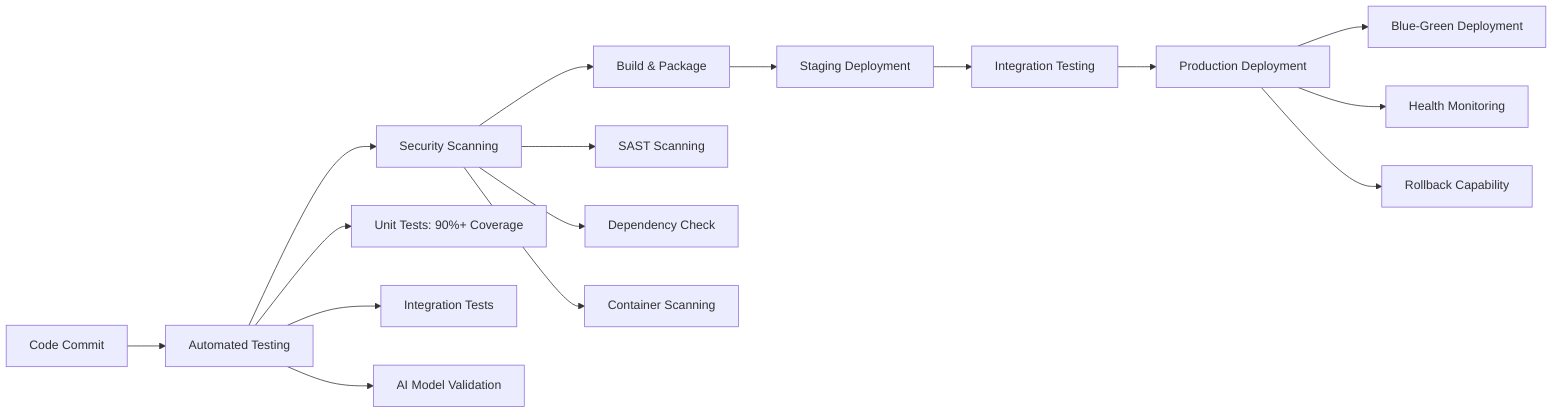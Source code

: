 graph LR
    A[Code Commit] --> B[Automated Testing]
    B --> C[Security Scanning]
    C --> D[Build & Package]
    D --> E[Staging Deployment]
    E --> F[Integration Testing]
    F --> G[Production Deployment]
    
    B --> B1[Unit Tests: 90%+ Coverage]
    B --> B2[Integration Tests]
    B --> B3[AI Model Validation]
    
    C --> C1[SAST Scanning]
    C --> C2[Dependency Check]
    C --> C3[Container Scanning]
    
    G --> G1[Blue-Green Deployment]
    G --> G2[Health Monitoring]
    G --> G3[Rollback Capability]